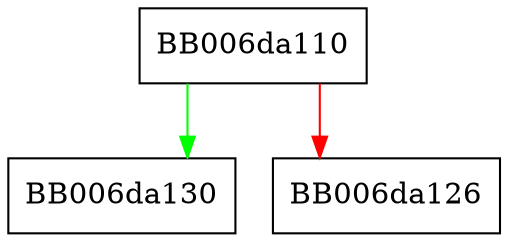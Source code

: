 digraph cmac_final {
  node [shape="box"];
  graph [splines=ortho];
  BB006da110 -> BB006da130 [color="green"];
  BB006da110 -> BB006da126 [color="red"];
}
